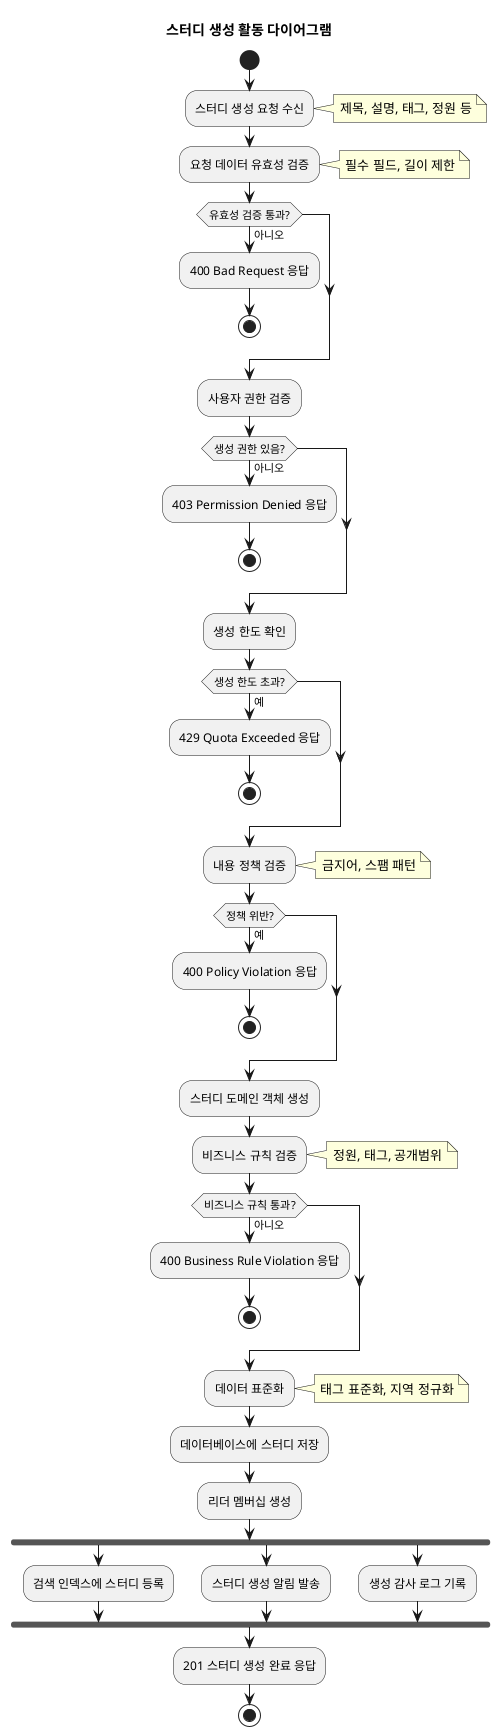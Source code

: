 @startuml
title 스터디 생성 활동 다이어그램

start

:스터디 생성 요청 수신;
note right: 제목, 설명, 태그, 정원 등

:요청 데이터 유효성 검증;
note right: 필수 필드, 길이 제한

if (유효성 검증 통과?) then (아니오)
  :400 Bad Request 응답;
  stop
endif

:사용자 권한 검증;

if (생성 권한 있음?) then (아니오)
  :403 Permission Denied 응답;
  stop
endif

:생성 한도 확인;

if (생성 한도 초과?) then (예)
  :429 Quota Exceeded 응답;
  stop
endif

:내용 정책 검증;
note right: 금지어, 스팸 패턴

if (정책 위반?) then (예)
  :400 Policy Violation 응답;
  stop
endif

:스터디 도메인 객체 생성;

:비즈니스 규칙 검증;
note right: 정원, 태그, 공개범위

if (비즈니스 규칙 통과?) then (아니오)
  :400 Business Rule Violation 응답;
  stop
endif

:데이터 표준화;
note right: 태그 표준화, 지역 정규화

:데이터베이스에 스터디 저장;

:리더 멤버십 생성;

fork
  :검색 인덱스에 스터디 등록;
fork again
  :스터디 생성 알림 발송;
fork again
  :생성 감사 로그 기록;
end fork

:201 스터디 생성 완료 응답;

stop

@enduml
